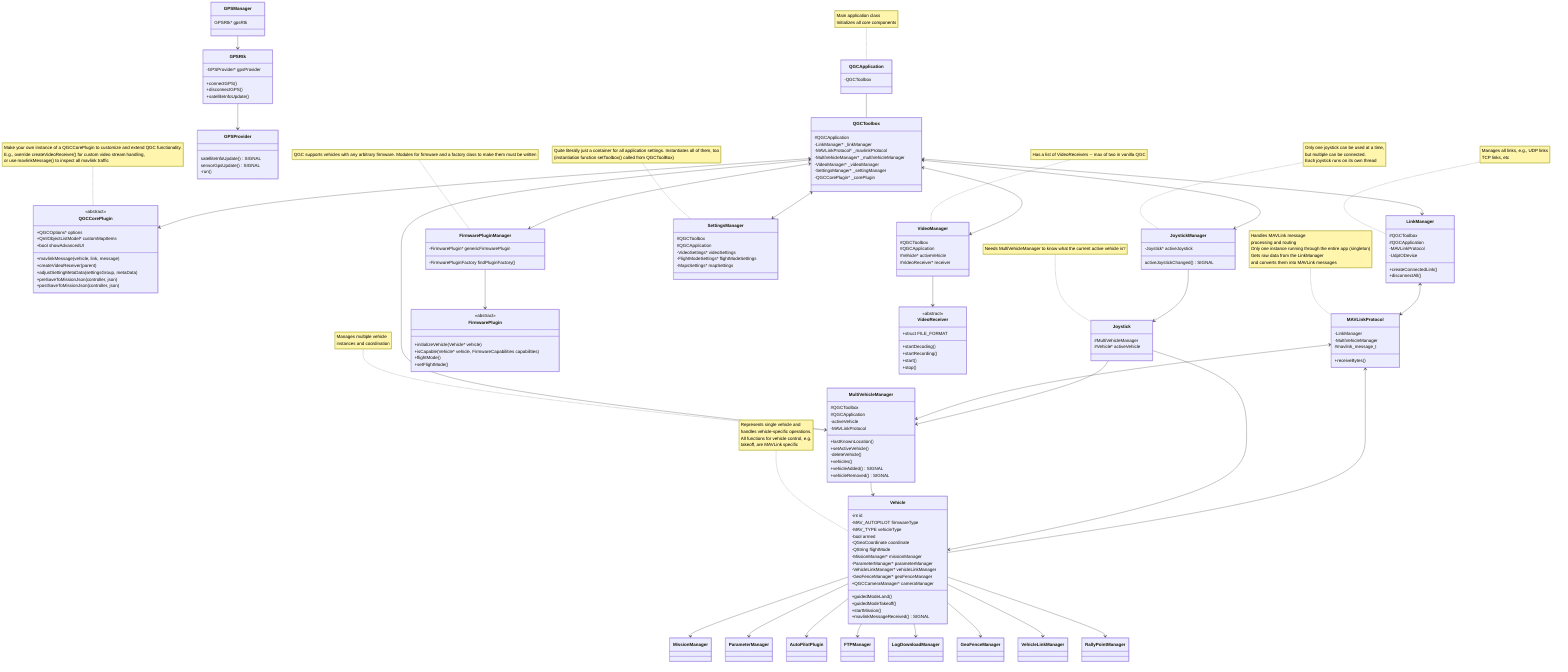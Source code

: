 classDiagram
    class QGCApplication {
        -QGCToolbox
    }

    class QGCToolbox {
        #QGCApplication
        -LinkManager* _linkManager
        -MAVLinkProtocol* _mavlinkProtocol
        -MultiVehicleManager* _multiVehicleManager
        -VideoManager* _videoManager
        -SettingsManager* _settingManager
        -QGCCorePlugin* _corePlugin
    }

    class QGCCorePlugin {
        +QGCOptions* options
        +QmlObjectListModel* customMapItems
        +bool showAdvancedUI
        
        +mavlinkMessage(vehicle, link, message)
        +createVideoReceiver(parent)
        +adjustSettingMetaData(settingsGroup, metaData)
        +preSaveToMissionJson(controller, json)
        +postSaveToMissionJson(controller, json)
    }
    <<abstract>> QGCCorePlugin

    class LinkManager {
        #QGCToolbox
        #QGCApplication
        -MAVLinkProtocol
        -UdpIODevice
        +createConnectedLink()
        +disconnectAll()

    }

    class MultiVehicleManager {
        #QGCToolbox
        #QGCApplication
        -activeVehicle
        -MAVLinkProtocol
        +lastKnownLocation()
        +setActiveVehicle()
        -deleteVehicle()
        +vehicles()
        +vehicleAdded() SIGNAL
        +vehicleRemoved() SIGNAL
    }

    class Vehicle {
        -int id
        -MAV_AUTOPILOT firmwareType
        -MAV_TYPE vehicleType
        -bool armed
        -QGeoCoordinate coordinate
        -QString flightMode
        
        -MissionManager* missionManager
        -ParameterManager* parameterManager
        -VehicleLinkManager* vehicleLinkManager
        -GeoFenceManager* geoFenceManager
        +QGCCameraManager* cameraManager
        
        +guidedModeLand()
        +guidedModeTakeoff()
        +startMission()
        
        +mavlinkMessageReceived() SIGNAL
    }

    class Joystick {
        #MultiVehicleManager
        #Vehicle* activeVehicle
    }

    class MAVLinkProtocol {
        -LinkManager
        -MultiVehicleManager
        #mavlink_message_t
        +receiveBytes()

    }

    class MissionManager {

    }

    class ParameterManager {
    
    }

    class RallyPointManager {

    }

    class VehicleLinkManager {

    }

    class GeoFenceManager {

    }

    class JoystickManager {
        -Joystick* activeJoystick 
        activeJoystickChanged() SIGNAL
    }

    class SettingsManager {
        #QGCToolbox
        #QGCApplication
        -VideoSettings* videoSettings
        -FlightModeSettings* flightModeSettings
        -MapsSettings* mapSettings 

    }

    class FirmwarePluginManager {
        -FirmwarePlugin* genericFirmwarePlugin
        -FirmwarePluginFactory findPluginFactory()
    }

    class FirmwarePlugin {
        +initializeVehicle(Vehicle* vehicle)
        +isCapable(Vehicle* vehicle, FirmwareCapabilities capabilities)
        +flightMode()
        +setFlightMode()
    }
    <<abstract>> FirmwarePlugin

    class AutoPilotPlugin {

    }

    class FTPManager {
    }

    class VideoManager {
        #QGCToolbox
        #QGCApplication
        #Vehicle* activeVehicle
        #VideoReceiver* receiver
    }

    class LogDownloadManager {
    }

    class GPSManager {
        GPSRtk* gpsRtk
    }

    class GPSRtk {
        -GPSProvider* gpsProvider
        +connectGPS()
        +disconnectGPS()
        +satelliteInfoUpdate()
    }

    class GPSProvider {
        satelliteInfoUpdate() SIGNAL
        sensorGpsUpdate() SIGNAL
        -run()
    }

    class VideoReceiver {
        +struct FILE_FORMAT
        +startDecoding()
        +startRecording()
        +start()
        +stop()
    }
    <<abstract>> VideoReceiver

    QGCApplication -- QGCToolbox
    QGCToolbox <--> LinkManager
    QGCToolbox <--> MultiVehicleManager
    QGCToolbox <--> SettingsManager
    QGCToolbox <--> FirmwarePluginManager
    QGCToolbox <--> JoystickManager
    QGCToolbox <--> VideoManager
    QGCToolbox <--> QGCCorePlugin

    MultiVehicleManager --> Vehicle
    Vehicle --> MAVLinkProtocol
    Vehicle --> MissionManager
    Vehicle --> ParameterManager
    Vehicle --> AutoPilotPlugin
    Vehicle --> FTPManager
    Vehicle --> LogDownloadManager
    Vehicle --> GeoFenceManager
    Vehicle --> VehicleLinkManager
    Vehicle --> RallyPointManager

    LinkManager <--> MAVLinkProtocol
    MAVLinkProtocol <--> MultiVehicleManager

    JoystickManager --> Joystick


    Joystick --> Vehicle
    Joystick --> MultiVehicleManager

    VideoManager --> VideoReceiver

    FirmwarePluginManager --> FirmwarePlugin

    GPSManager --> GPSRtk

    GPSRtk --> GPSProvider

    note for QGCApplication "Main application class<br/>Initializes all core components"
    note for Vehicle "Represents single vehicle and <br/>handles vehicle-specific operations.<br/>All functions for vehicle control, e.g.<br/>takeoff, are MAVLink specific"
    note for MAVLinkProtocol "Handles MAVLink message<br/>processing and routing<br/>Only one instance running through the entire app (singleton)<br/>Gets raw data from the LinkManager<br/>and converts them into MAVLink messages"
    note for MultiVehicleManager "Manages multiple vehicle<br/>instances and coordination"
    note for LinkManager "Manages all links, e.g., UDP links<br/> TCP links, etc"
    note for JoystickManager "Only one joystick can be used at a time,<br/>but multiple can be connected.<br/>Each joystick runs on its own thread"
    note for Joystick "Needs MultiVehicleManager to know what the current active vehicle is?"
    note for VideoManager "Has a list of VideoReceivers -- max of two in vanilla QGC"
    note for SettingsManager "Quite literally just a container for all application settings. Instantiates all of them, too<br/>(instantiation function setToolbox() called from QGCToolBox)"
    note for FirmwarePluginManager "QGC supports vehicles with any arbitrary firmware. Modules for firmware and a factory class to make them must be written"
    note for QGCCorePlugin "Make your own instance of a QGCCorePlugin to customize and extend QGC functionality.<br/>E.g., override createVideoReceiver() for custom video stream handling,<br/>or use mavlinkMessage() to inspect all mavlink traffic"